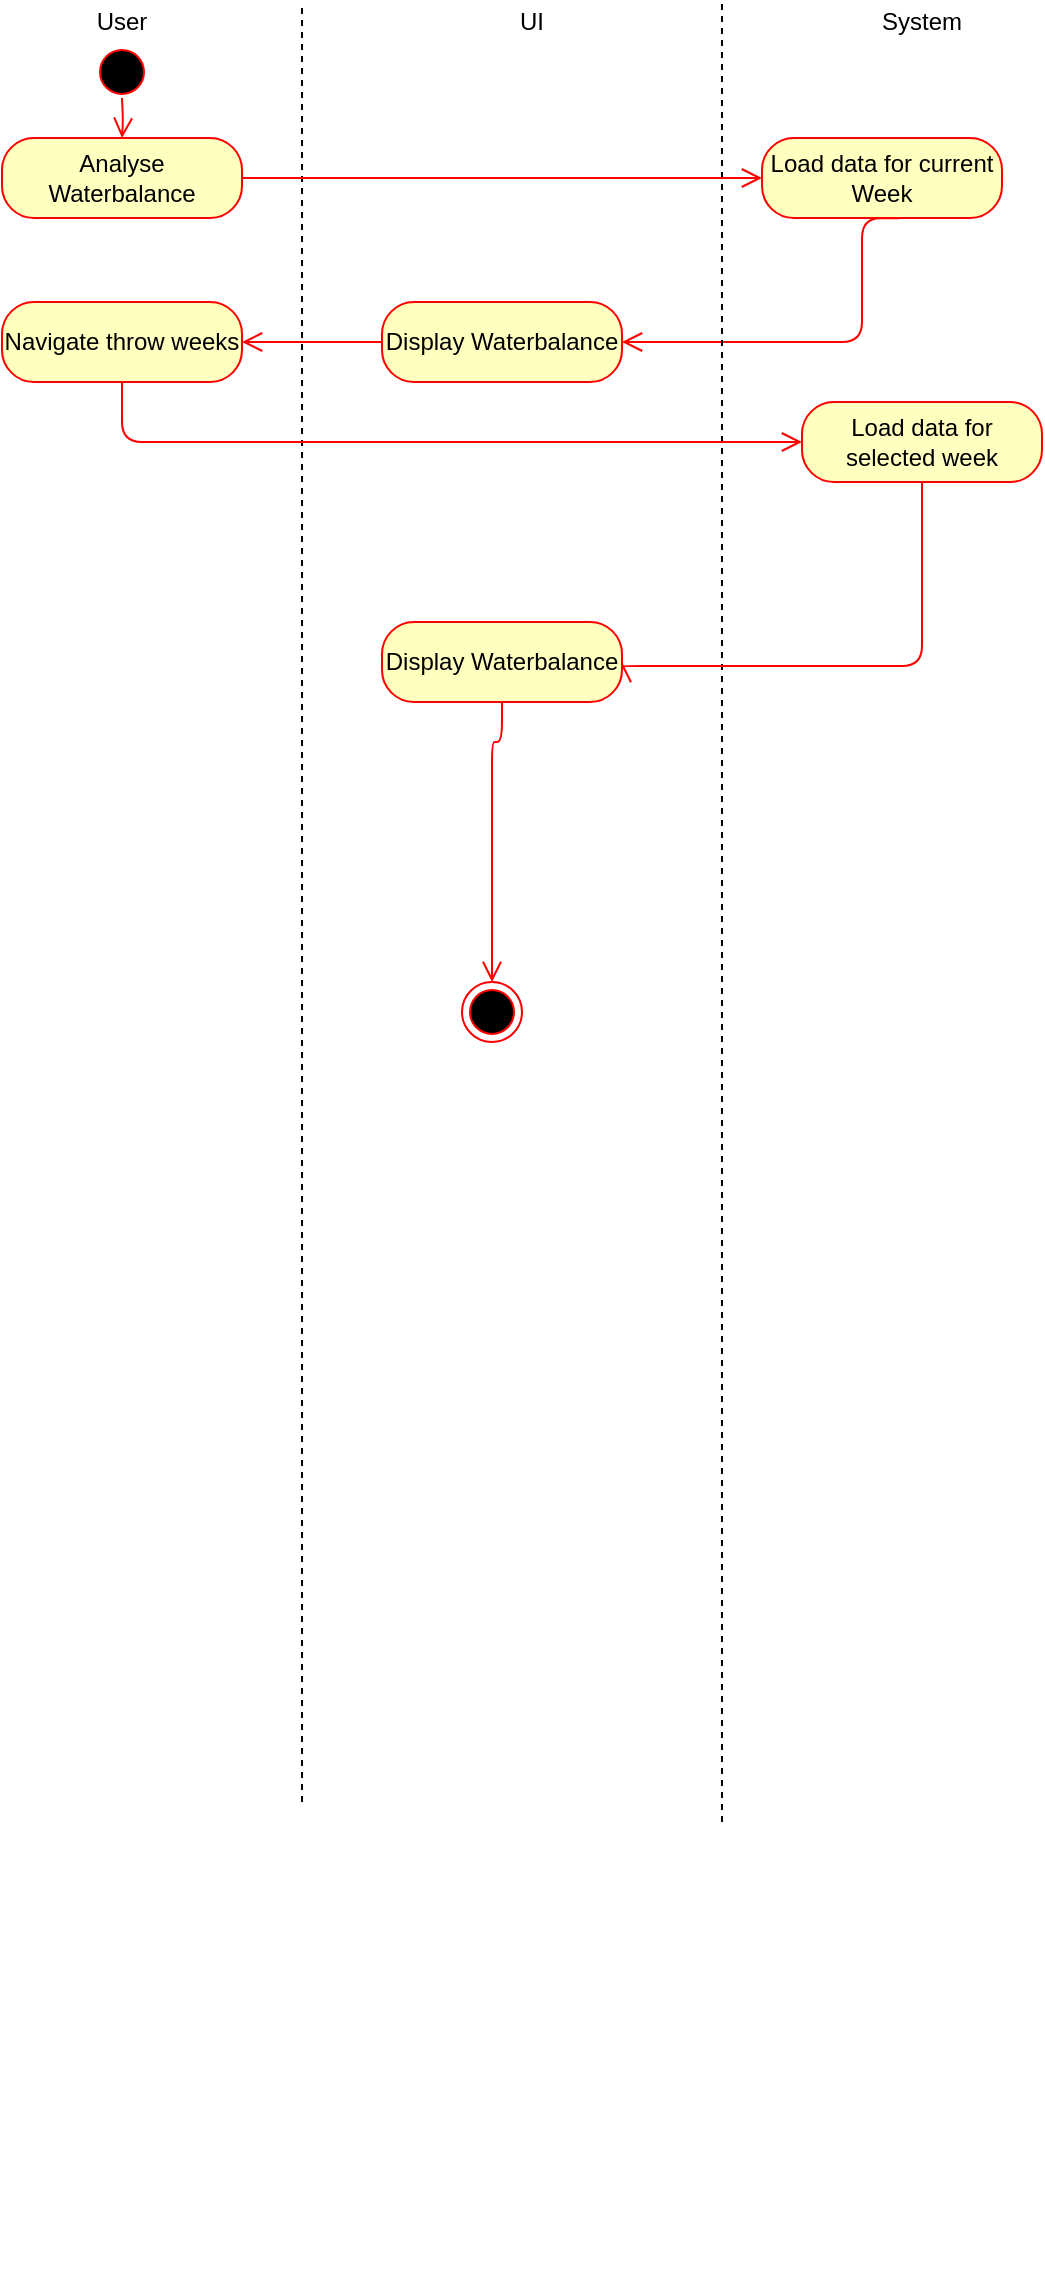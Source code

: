 <mxfile version="14.6.9" type="github">
  <diagram id="qJVGM02EKoq33CPQ10DR" name="Page-1">
    <mxGraphModel dx="-102" dy="496" grid="1" gridSize="10" guides="1" tooltips="1" connect="1" arrows="1" fold="1" page="1" pageScale="1" pageWidth="827" pageHeight="1169" math="0" shadow="0">
      <root>
        <mxCell id="0" />
        <mxCell id="1" parent="0" />
        <mxCell id="TXIqby-uAPm9IPuSx5B3-51" value="" style="ellipse;html=1;shape=startState;fillColor=#000000;strokeColor=#ff0000;" vertex="1" parent="1">
          <mxGeometry x="995" y="30" width="30" height="30" as="geometry" />
        </mxCell>
        <mxCell id="TXIqby-uAPm9IPuSx5B3-52" value="" style="edgeStyle=orthogonalEdgeStyle;html=1;verticalAlign=bottom;endArrow=open;endSize=8;strokeColor=#ff0000;entryX=0.5;entryY=0;entryDx=0;entryDy=0;" edge="1" parent="1" target="TXIqby-uAPm9IPuSx5B3-53">
          <mxGeometry relative="1" as="geometry">
            <mxPoint x="1010" y="-2" as="targetPoint" />
            <mxPoint x="1010.0" y="58" as="sourcePoint" />
          </mxGeometry>
        </mxCell>
        <mxCell id="TXIqby-uAPm9IPuSx5B3-53" value="Analyse Waterbalance" style="rounded=1;whiteSpace=wrap;html=1;arcSize=40;fontColor=#000000;fillColor=#ffffc0;strokeColor=#ff0000;" vertex="1" parent="1">
          <mxGeometry x="950" y="78" width="120" height="40" as="geometry" />
        </mxCell>
        <mxCell id="TXIqby-uAPm9IPuSx5B3-59" value="Display Waterbalance" style="rounded=1;whiteSpace=wrap;html=1;arcSize=40;fontColor=#000000;fillColor=#ffffc0;strokeColor=#ff0000;" vertex="1" parent="1">
          <mxGeometry x="1140" y="160" width="120" height="40" as="geometry" />
        </mxCell>
        <mxCell id="TXIqby-uAPm9IPuSx5B3-62" value="&lt;br&gt;" style="edgeStyle=orthogonalEdgeStyle;html=1;align=left;verticalAlign=bottom;endArrow=open;endSize=8;strokeColor=#ff0000;entryX=1;entryY=0.5;entryDx=0;entryDy=0;exitX=0.569;exitY=1.004;exitDx=0;exitDy=0;exitPerimeter=0;" edge="1" parent="1" source="TXIqby-uAPm9IPuSx5B3-109" target="TXIqby-uAPm9IPuSx5B3-59">
          <mxGeometry x="-0.199" y="72" relative="1" as="geometry">
            <mxPoint x="1335" y="330" as="targetPoint" />
            <Array as="points">
              <mxPoint x="1380" y="118" />
              <mxPoint x="1380" y="180" />
            </Array>
            <mxPoint x="40" y="-12" as="offset" />
          </mxGeometry>
        </mxCell>
        <mxCell id="TXIqby-uAPm9IPuSx5B3-64" value="Load data for selected week" style="rounded=1;whiteSpace=wrap;html=1;arcSize=40;fontColor=#000000;fillColor=#ffffc0;strokeColor=#ff0000;" vertex="1" parent="1">
          <mxGeometry x="1350" y="210" width="120" height="40" as="geometry" />
        </mxCell>
        <mxCell id="TXIqby-uAPm9IPuSx5B3-95" value="" style="edgeStyle=orthogonalEdgeStyle;html=1;verticalAlign=bottom;endArrow=open;endSize=8;strokeColor=#ff0000;" edge="1" parent="1">
          <mxGeometry relative="1" as="geometry">
            <mxPoint x="1215" y="1140" as="targetPoint" />
            <mxPoint x="1215" y="1140" as="sourcePoint" />
          </mxGeometry>
        </mxCell>
        <mxCell id="TXIqby-uAPm9IPuSx5B3-101" value="" style="endArrow=none;dashed=1;html=1;" edge="1" parent="1">
          <mxGeometry width="50" height="50" relative="1" as="geometry">
            <mxPoint x="1100" y="910" as="sourcePoint" />
            <mxPoint x="1100" y="10" as="targetPoint" />
          </mxGeometry>
        </mxCell>
        <mxCell id="TXIqby-uAPm9IPuSx5B3-102" value="" style="endArrow=none;dashed=1;html=1;" edge="1" parent="1">
          <mxGeometry width="50" height="50" relative="1" as="geometry">
            <mxPoint x="1310" y="920" as="sourcePoint" />
            <mxPoint x="1310.0" y="10" as="targetPoint" />
          </mxGeometry>
        </mxCell>
        <mxCell id="TXIqby-uAPm9IPuSx5B3-103" value="User" style="text;html=1;strokeColor=none;fillColor=none;align=center;verticalAlign=middle;whiteSpace=wrap;rounded=0;" vertex="1" parent="1">
          <mxGeometry x="990" y="10" width="40" height="20" as="geometry" />
        </mxCell>
        <mxCell id="TXIqby-uAPm9IPuSx5B3-104" value="UI" style="text;html=1;strokeColor=none;fillColor=none;align=center;verticalAlign=middle;whiteSpace=wrap;rounded=0;" vertex="1" parent="1">
          <mxGeometry x="1195" y="10" width="40" height="20" as="geometry" />
        </mxCell>
        <mxCell id="TXIqby-uAPm9IPuSx5B3-105" value="System" style="text;html=1;strokeColor=none;fillColor=none;align=center;verticalAlign=middle;whiteSpace=wrap;rounded=0;" vertex="1" parent="1">
          <mxGeometry x="1390" y="10" width="40" height="20" as="geometry" />
        </mxCell>
        <mxCell id="TXIqby-uAPm9IPuSx5B3-106" value="" style="edgeStyle=orthogonalEdgeStyle;html=1;verticalAlign=bottom;endArrow=open;endSize=8;strokeColor=#ff0000;exitX=1;exitY=0.5;exitDx=0;exitDy=0;entryX=0;entryY=0.5;entryDx=0;entryDy=0;" edge="1" parent="1" source="TXIqby-uAPm9IPuSx5B3-53" target="TXIqby-uAPm9IPuSx5B3-109">
          <mxGeometry relative="1" as="geometry">
            <mxPoint x="1150" y="98" as="targetPoint" />
            <mxPoint x="1020" y="128" as="sourcePoint" />
          </mxGeometry>
        </mxCell>
        <mxCell id="TXIqby-uAPm9IPuSx5B3-108" value="" style="edgeStyle=orthogonalEdgeStyle;html=1;align=left;verticalAlign=bottom;endArrow=open;endSize=8;strokeColor=#ff0000;exitX=0;exitY=0.5;exitDx=0;exitDy=0;entryX=1;entryY=0.5;entryDx=0;entryDy=0;" edge="1" parent="1" source="TXIqby-uAPm9IPuSx5B3-59" target="TXIqby-uAPm9IPuSx5B3-110">
          <mxGeometry x="-0.882" y="32" relative="1" as="geometry">
            <mxPoint x="1060" y="180" as="targetPoint" />
            <Array as="points" />
            <mxPoint x="25" y="52" as="offset" />
            <mxPoint x="1025" y="310" as="sourcePoint" />
          </mxGeometry>
        </mxCell>
        <mxCell id="TXIqby-uAPm9IPuSx5B3-109" value="Load data for current Week" style="rounded=1;whiteSpace=wrap;html=1;arcSize=40;fontColor=#000000;fillColor=#ffffc0;strokeColor=#ff0000;" vertex="1" parent="1">
          <mxGeometry x="1330" y="78" width="120" height="40" as="geometry" />
        </mxCell>
        <mxCell id="TXIqby-uAPm9IPuSx5B3-110" value="Navigate throw weeks" style="rounded=1;whiteSpace=wrap;html=1;arcSize=40;fontColor=#000000;fillColor=#ffffc0;strokeColor=#ff0000;" vertex="1" parent="1">
          <mxGeometry x="950" y="160" width="120" height="40" as="geometry" />
        </mxCell>
        <mxCell id="TXIqby-uAPm9IPuSx5B3-112" value="" style="edgeStyle=orthogonalEdgeStyle;html=1;verticalAlign=bottom;endArrow=open;endSize=8;strokeColor=#ff0000;exitX=0.5;exitY=1;exitDx=0;exitDy=0;" edge="1" parent="1" source="TXIqby-uAPm9IPuSx5B3-110">
          <mxGeometry relative="1" as="geometry">
            <mxPoint x="1350" y="230" as="targetPoint" />
            <mxPoint x="1080" y="108" as="sourcePoint" />
            <Array as="points">
              <mxPoint x="1010" y="230" />
              <mxPoint x="1350" y="230" />
            </Array>
          </mxGeometry>
        </mxCell>
        <mxCell id="TXIqby-uAPm9IPuSx5B3-113" value="&lt;br&gt;" style="edgeStyle=orthogonalEdgeStyle;html=1;align=left;verticalAlign=bottom;endArrow=open;endSize=8;strokeColor=#ff0000;entryX=1;entryY=0.5;entryDx=0;entryDy=0;exitX=0.5;exitY=1;exitDx=0;exitDy=0;" edge="1" parent="1" source="TXIqby-uAPm9IPuSx5B3-64" target="TXIqby-uAPm9IPuSx5B3-114">
          <mxGeometry x="-0.199" y="72" relative="1" as="geometry">
            <mxPoint x="1270" y="341.84" as="targetPoint" />
            <Array as="points">
              <mxPoint x="1410" y="342" />
              <mxPoint x="1260" y="342" />
            </Array>
            <mxPoint x="40" y="-12" as="offset" />
            <mxPoint x="1408.28" y="280" as="sourcePoint" />
          </mxGeometry>
        </mxCell>
        <mxCell id="TXIqby-uAPm9IPuSx5B3-114" value="Display Waterbalance" style="rounded=1;whiteSpace=wrap;html=1;arcSize=40;fontColor=#000000;fillColor=#ffffc0;strokeColor=#ff0000;" vertex="1" parent="1">
          <mxGeometry x="1140" y="320" width="120" height="40" as="geometry" />
        </mxCell>
        <mxCell id="TXIqby-uAPm9IPuSx5B3-100" value="" style="ellipse;html=1;shape=endState;fillColor=#000000;strokeColor=#ff0000;" vertex="1" parent="1">
          <mxGeometry x="1180" y="500" width="30" height="30" as="geometry" />
        </mxCell>
        <mxCell id="TXIqby-uAPm9IPuSx5B3-118" value="&lt;br&gt;" style="edgeStyle=orthogonalEdgeStyle;html=1;align=left;verticalAlign=bottom;endArrow=open;endSize=8;strokeColor=#ff0000;entryX=0.5;entryY=0;entryDx=0;entryDy=0;exitX=0.5;exitY=1;exitDx=0;exitDy=0;" edge="1" parent="1" source="TXIqby-uAPm9IPuSx5B3-114" target="TXIqby-uAPm9IPuSx5B3-100">
          <mxGeometry x="-0.199" y="72" relative="1" as="geometry">
            <mxPoint x="1270" y="350" as="targetPoint" />
            <Array as="points">
              <mxPoint x="1200" y="380" />
              <mxPoint x="1195" y="380" />
            </Array>
            <mxPoint x="40" y="-12" as="offset" />
            <mxPoint x="1420" y="260" as="sourcePoint" />
          </mxGeometry>
        </mxCell>
      </root>
    </mxGraphModel>
  </diagram>
</mxfile>
